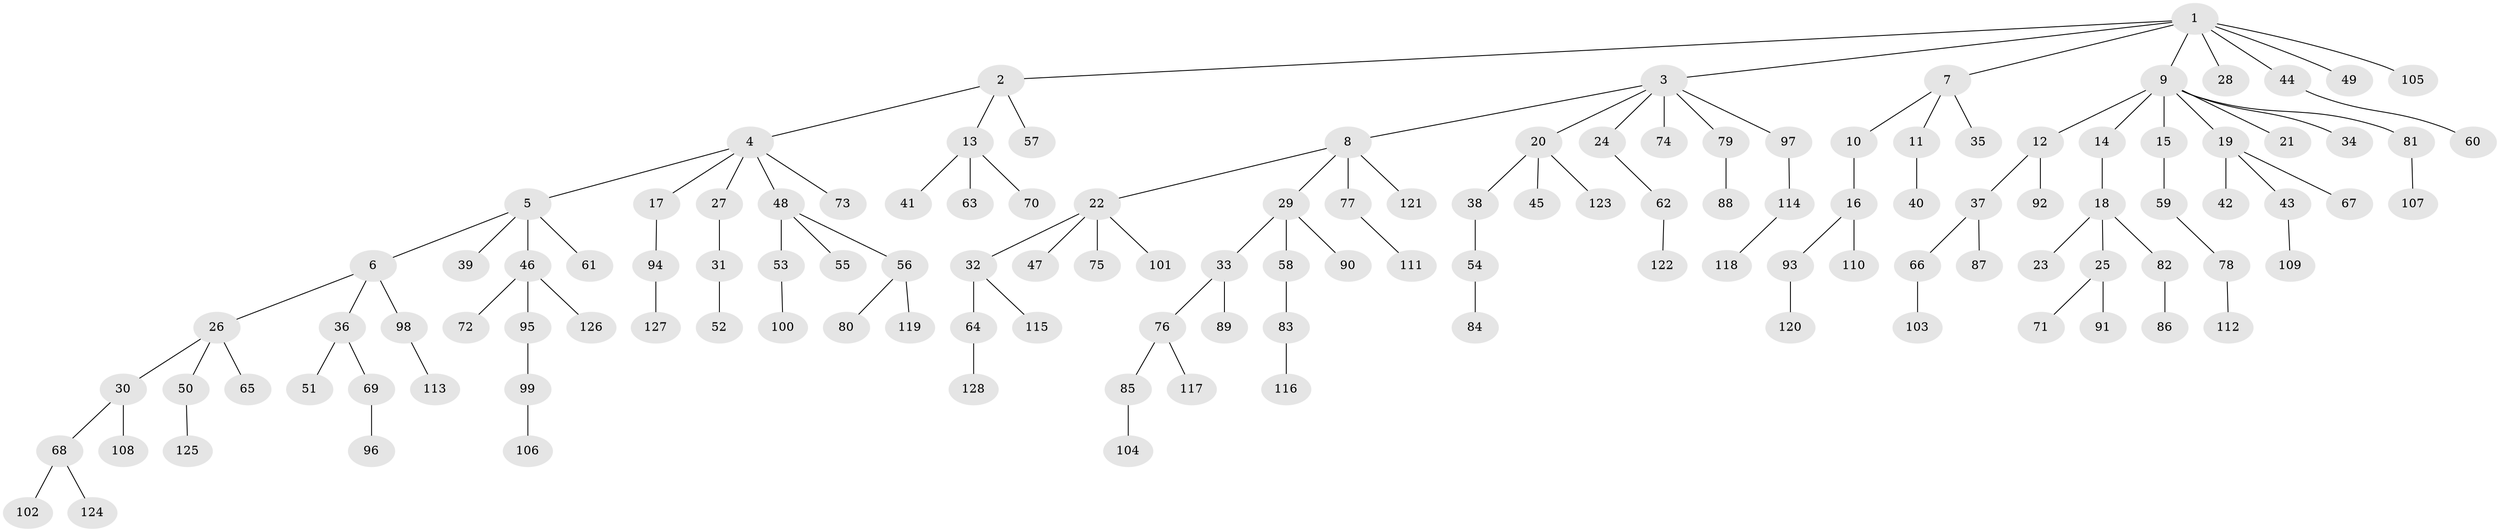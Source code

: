 // coarse degree distribution, {8: 0.02247191011235955, 4: 0.06741573033707865, 7: 0.011235955056179775, 5: 0.0449438202247191, 2: 0.16853932584269662, 3: 0.10112359550561797, 1: 0.5842696629213483}
// Generated by graph-tools (version 1.1) at 2025/19/03/04/25 18:19:18]
// undirected, 128 vertices, 127 edges
graph export_dot {
graph [start="1"]
  node [color=gray90,style=filled];
  1;
  2;
  3;
  4;
  5;
  6;
  7;
  8;
  9;
  10;
  11;
  12;
  13;
  14;
  15;
  16;
  17;
  18;
  19;
  20;
  21;
  22;
  23;
  24;
  25;
  26;
  27;
  28;
  29;
  30;
  31;
  32;
  33;
  34;
  35;
  36;
  37;
  38;
  39;
  40;
  41;
  42;
  43;
  44;
  45;
  46;
  47;
  48;
  49;
  50;
  51;
  52;
  53;
  54;
  55;
  56;
  57;
  58;
  59;
  60;
  61;
  62;
  63;
  64;
  65;
  66;
  67;
  68;
  69;
  70;
  71;
  72;
  73;
  74;
  75;
  76;
  77;
  78;
  79;
  80;
  81;
  82;
  83;
  84;
  85;
  86;
  87;
  88;
  89;
  90;
  91;
  92;
  93;
  94;
  95;
  96;
  97;
  98;
  99;
  100;
  101;
  102;
  103;
  104;
  105;
  106;
  107;
  108;
  109;
  110;
  111;
  112;
  113;
  114;
  115;
  116;
  117;
  118;
  119;
  120;
  121;
  122;
  123;
  124;
  125;
  126;
  127;
  128;
  1 -- 2;
  1 -- 3;
  1 -- 7;
  1 -- 9;
  1 -- 28;
  1 -- 44;
  1 -- 49;
  1 -- 105;
  2 -- 4;
  2 -- 13;
  2 -- 57;
  3 -- 8;
  3 -- 20;
  3 -- 24;
  3 -- 74;
  3 -- 79;
  3 -- 97;
  4 -- 5;
  4 -- 17;
  4 -- 27;
  4 -- 48;
  4 -- 73;
  5 -- 6;
  5 -- 39;
  5 -- 46;
  5 -- 61;
  6 -- 26;
  6 -- 36;
  6 -- 98;
  7 -- 10;
  7 -- 11;
  7 -- 35;
  8 -- 22;
  8 -- 29;
  8 -- 77;
  8 -- 121;
  9 -- 12;
  9 -- 14;
  9 -- 15;
  9 -- 19;
  9 -- 21;
  9 -- 34;
  9 -- 81;
  10 -- 16;
  11 -- 40;
  12 -- 37;
  12 -- 92;
  13 -- 41;
  13 -- 63;
  13 -- 70;
  14 -- 18;
  15 -- 59;
  16 -- 93;
  16 -- 110;
  17 -- 94;
  18 -- 23;
  18 -- 25;
  18 -- 82;
  19 -- 42;
  19 -- 43;
  19 -- 67;
  20 -- 38;
  20 -- 45;
  20 -- 123;
  22 -- 32;
  22 -- 47;
  22 -- 75;
  22 -- 101;
  24 -- 62;
  25 -- 71;
  25 -- 91;
  26 -- 30;
  26 -- 50;
  26 -- 65;
  27 -- 31;
  29 -- 33;
  29 -- 58;
  29 -- 90;
  30 -- 68;
  30 -- 108;
  31 -- 52;
  32 -- 64;
  32 -- 115;
  33 -- 76;
  33 -- 89;
  36 -- 51;
  36 -- 69;
  37 -- 66;
  37 -- 87;
  38 -- 54;
  43 -- 109;
  44 -- 60;
  46 -- 72;
  46 -- 95;
  46 -- 126;
  48 -- 53;
  48 -- 55;
  48 -- 56;
  50 -- 125;
  53 -- 100;
  54 -- 84;
  56 -- 80;
  56 -- 119;
  58 -- 83;
  59 -- 78;
  62 -- 122;
  64 -- 128;
  66 -- 103;
  68 -- 102;
  68 -- 124;
  69 -- 96;
  76 -- 85;
  76 -- 117;
  77 -- 111;
  78 -- 112;
  79 -- 88;
  81 -- 107;
  82 -- 86;
  83 -- 116;
  85 -- 104;
  93 -- 120;
  94 -- 127;
  95 -- 99;
  97 -- 114;
  98 -- 113;
  99 -- 106;
  114 -- 118;
}
